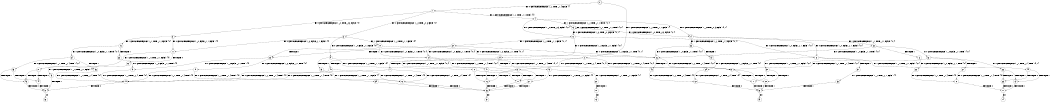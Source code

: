 digraph BCG {
size = "7, 10.5";
center = TRUE;
node [shape = circle];
0 [peripheries = 2];
0 -> 1 [label = "EX !0 !ATOMIC_EXCH_BRANCH (1, +1, TRUE, +1, 4, FALSE) !{}"];
0 -> 2 [label = "EX !1 !ATOMIC_EXCH_BRANCH (1, +1, TRUE, +1, 1, FALSE) !{}"];
1 -> 3 [label = "EX !0 !ATOMIC_EXCH_BRANCH (1, +0, TRUE, +0, 3, FALSE) !{0}"];
1 -> 4 [label = "EX !1 !ATOMIC_EXCH_BRANCH (1, +1, TRUE, +1, 1, TRUE) !{0}"];
1 -> 5 [label = "EX !0 !ATOMIC_EXCH_BRANCH (1, +0, TRUE, +0, 3, FALSE) !{0}"];
2 -> 6 [label = "EX !0 !ATOMIC_EXCH_BRANCH (1, +1, TRUE, +1, 4, TRUE) !{0, 1}"];
2 -> 7 [label = "TERMINATE !1"];
2 -> 8 [label = "EX !0 !ATOMIC_EXCH_BRANCH (1, +1, TRUE, +1, 4, TRUE) !{0, 1}"];
3 -> 9 [label = "EX !0 !ATOMIC_EXCH_BRANCH (1, +0, FALSE, +1, 1, FALSE) !{0}"];
3 -> 10 [label = "EX !1 !ATOMIC_EXCH_BRANCH (1, +1, TRUE, +1, 1, FALSE) !{0}"];
3 -> 11 [label = "EX !0 !ATOMIC_EXCH_BRANCH (1, +0, FALSE, +1, 1, FALSE) !{0}"];
4 -> 12 [label = "EX !0 !ATOMIC_EXCH_BRANCH (1, +0, TRUE, +0, 3, FALSE) !{0, 1}"];
4 -> 13 [label = "EX !1 !ATOMIC_EXCH_BRANCH (1, +1, TRUE, +1, 1, TRUE) !{0, 1}"];
4 -> 14 [label = "EX !0 !ATOMIC_EXCH_BRANCH (1, +0, TRUE, +0, 3, FALSE) !{0, 1}"];
5 -> 15 [label = "EX !1 !ATOMIC_EXCH_BRANCH (1, +1, TRUE, +1, 1, FALSE) !{0}"];
5 -> 11 [label = "EX !0 !ATOMIC_EXCH_BRANCH (1, +0, FALSE, +1, 1, FALSE) !{0}"];
6 -> 16 [label = "TERMINATE !0"];
6 -> 17 [label = "TERMINATE !1"];
7 -> 18 [label = "EX !0 !ATOMIC_EXCH_BRANCH (1, +1, TRUE, +1, 4, TRUE) !{0}"];
7 -> 19 [label = "EX !0 !ATOMIC_EXCH_BRANCH (1, +1, TRUE, +1, 4, TRUE) !{0}"];
8 -> 20 [label = "TERMINATE !0"];
8 -> 21 [label = "TERMINATE !1"];
9 -> 22 [label = "EX !1 !ATOMIC_EXCH_BRANCH (1, +1, TRUE, +1, 1, FALSE) !{0}"];
9 -> 23 [label = "TERMINATE !0"];
10 -> 24 [label = "EX !0 !ATOMIC_EXCH_BRANCH (1, +0, FALSE, +1, 1, TRUE) !{0, 1}"];
10 -> 25 [label = "TERMINATE !1"];
10 -> 26 [label = "EX !0 !ATOMIC_EXCH_BRANCH (1, +0, FALSE, +1, 1, TRUE) !{0, 1}"];
11 -> 27 [label = "EX !1 !ATOMIC_EXCH_BRANCH (1, +1, TRUE, +1, 1, FALSE) !{0}"];
11 -> 28 [label = "TERMINATE !0"];
12 -> 29 [label = "EX !0 !ATOMIC_EXCH_BRANCH (1, +0, FALSE, +1, 1, FALSE) !{0, 1}"];
12 -> 30 [label = "EX !1 !ATOMIC_EXCH_BRANCH (1, +1, TRUE, +1, 1, FALSE) !{0, 1}"];
12 -> 31 [label = "EX !0 !ATOMIC_EXCH_BRANCH (1, +0, FALSE, +1, 1, FALSE) !{0, 1}"];
13 -> 12 [label = "EX !0 !ATOMIC_EXCH_BRANCH (1, +0, TRUE, +0, 3, FALSE) !{0, 1}"];
13 -> 13 [label = "EX !1 !ATOMIC_EXCH_BRANCH (1, +1, TRUE, +1, 1, TRUE) !{0, 1}"];
13 -> 14 [label = "EX !0 !ATOMIC_EXCH_BRANCH (1, +0, TRUE, +0, 3, FALSE) !{0, 1}"];
14 -> 32 [label = "EX !1 !ATOMIC_EXCH_BRANCH (1, +1, TRUE, +1, 1, FALSE) !{0, 1}"];
14 -> 31 [label = "EX !0 !ATOMIC_EXCH_BRANCH (1, +0, FALSE, +1, 1, FALSE) !{0, 1}"];
14 -> 33 [label = "EX !1 !ATOMIC_EXCH_BRANCH (1, +1, TRUE, +1, 1, FALSE) !{0, 1}"];
15 -> 34 [label = "EX !0 !ATOMIC_EXCH_BRANCH (1, +0, FALSE, +1, 1, TRUE) !{0, 1}"];
15 -> 35 [label = "TERMINATE !1"];
16 -> 36 [label = "TERMINATE !1"];
17 -> 36 [label = "TERMINATE !0"];
18 -> 36 [label = "TERMINATE !0"];
19 -> 37 [label = "TERMINATE !0"];
20 -> 38 [label = "TERMINATE !1"];
21 -> 38 [label = "TERMINATE !0"];
22 -> 16 [label = "TERMINATE !0"];
22 -> 17 [label = "TERMINATE !1"];
23 -> 39 [label = "EX !1 !ATOMIC_EXCH_BRANCH (1, +1, TRUE, +1, 1, FALSE) !{}"];
24 -> 6 [label = "EX !0 !ATOMIC_EXCH_BRANCH (1, +1, TRUE, +1, 4, TRUE) !{0, 1}"];
24 -> 40 [label = "TERMINATE !1"];
24 -> 8 [label = "EX !0 !ATOMIC_EXCH_BRANCH (1, +1, TRUE, +1, 4, TRUE) !{0, 1}"];
25 -> 41 [label = "EX !0 !ATOMIC_EXCH_BRANCH (1, +0, FALSE, +1, 1, TRUE) !{0}"];
25 -> 42 [label = "EX !0 !ATOMIC_EXCH_BRANCH (1, +0, FALSE, +1, 1, TRUE) !{0}"];
26 -> 8 [label = "EX !0 !ATOMIC_EXCH_BRANCH (1, +1, TRUE, +1, 4, TRUE) !{0, 1}"];
26 -> 43 [label = "TERMINATE !1"];
27 -> 44 [label = "TERMINATE !0"];
27 -> 45 [label = "TERMINATE !1"];
28 -> 46 [label = "EX !1 !ATOMIC_EXCH_BRANCH (1, +1, TRUE, +1, 1, FALSE) !{}"];
29 -> 47 [label = "EX !1 !ATOMIC_EXCH_BRANCH (1, +1, TRUE, +1, 1, FALSE) !{0, 1}"];
29 -> 48 [label = "TERMINATE !0"];
30 -> 24 [label = "EX !0 !ATOMIC_EXCH_BRANCH (1, +0, FALSE, +1, 1, TRUE) !{0, 1}"];
30 -> 25 [label = "TERMINATE !1"];
30 -> 26 [label = "EX !0 !ATOMIC_EXCH_BRANCH (1, +0, FALSE, +1, 1, TRUE) !{0, 1}"];
31 -> 49 [label = "EX !1 !ATOMIC_EXCH_BRANCH (1, +1, TRUE, +1, 1, FALSE) !{0, 1}"];
31 -> 50 [label = "EX !1 !ATOMIC_EXCH_BRANCH (1, +1, TRUE, +1, 1, FALSE) !{0, 1}"];
31 -> 51 [label = "TERMINATE !0"];
32 -> 52 [label = "EX !0 !ATOMIC_EXCH_BRANCH (1, +0, FALSE, +1, 1, TRUE) !{0, 1}"];
32 -> 53 [label = "TERMINATE !1"];
32 -> 26 [label = "EX !0 !ATOMIC_EXCH_BRANCH (1, +0, FALSE, +1, 1, TRUE) !{0, 1}"];
33 -> 26 [label = "EX !0 !ATOMIC_EXCH_BRANCH (1, +0, FALSE, +1, 1, TRUE) !{0, 1}"];
33 -> 54 [label = "TERMINATE !1"];
34 -> 55 [label = "EX !0 !ATOMIC_EXCH_BRANCH (1, +1, TRUE, +1, 4, TRUE) !{0, 1}"];
34 -> 56 [label = "TERMINATE !1"];
35 -> 42 [label = "EX !0 !ATOMIC_EXCH_BRANCH (1, +0, FALSE, +1, 1, TRUE) !{0}"];
36 -> 57 [label = "exit"];
37 -> 58 [label = "exit"];
38 -> 59 [label = "exit"];
39 -> 36 [label = "TERMINATE !1"];
40 -> 18 [label = "EX !0 !ATOMIC_EXCH_BRANCH (1, +1, TRUE, +1, 4, TRUE) !{0}"];
40 -> 19 [label = "EX !0 !ATOMIC_EXCH_BRANCH (1, +1, TRUE, +1, 4, TRUE) !{0}"];
41 -> 18 [label = "EX !0 !ATOMIC_EXCH_BRANCH (1, +1, TRUE, +1, 4, TRUE) !{0}"];
41 -> 19 [label = "EX !0 !ATOMIC_EXCH_BRANCH (1, +1, TRUE, +1, 4, TRUE) !{0}"];
42 -> 19 [label = "EX !0 !ATOMIC_EXCH_BRANCH (1, +1, TRUE, +1, 4, TRUE) !{0}"];
43 -> 60 [label = "EX !0 !ATOMIC_EXCH_BRANCH (1, +1, TRUE, +1, 4, TRUE) !{0}"];
44 -> 37 [label = "TERMINATE !1"];
45 -> 37 [label = "TERMINATE !0"];
46 -> 37 [label = "TERMINATE !1"];
47 -> 16 [label = "TERMINATE !0"];
47 -> 17 [label = "TERMINATE !1"];
48 -> 61 [label = "EX !1 !ATOMIC_EXCH_BRANCH (1, +1, TRUE, +1, 1, FALSE) !{1}"];
48 -> 62 [label = "EX !1 !ATOMIC_EXCH_BRANCH (1, +1, TRUE, +1, 1, FALSE) !{1}"];
49 -> 63 [label = "TERMINATE !0"];
49 -> 64 [label = "TERMINATE !1"];
50 -> 20 [label = "TERMINATE !0"];
50 -> 21 [label = "TERMINATE !1"];
51 -> 65 [label = "EX !1 !ATOMIC_EXCH_BRANCH (1, +1, TRUE, +1, 1, FALSE) !{1}"];
52 -> 66 [label = "EX !0 !ATOMIC_EXCH_BRANCH (1, +1, TRUE, +1, 4, TRUE) !{0, 1}"];
52 -> 67 [label = "TERMINATE !1"];
52 -> 8 [label = "EX !0 !ATOMIC_EXCH_BRANCH (1, +1, TRUE, +1, 4, TRUE) !{0, 1}"];
53 -> 68 [label = "EX !0 !ATOMIC_EXCH_BRANCH (1, +0, FALSE, +1, 1, TRUE) !{0}"];
54 -> 69 [label = "EX !0 !ATOMIC_EXCH_BRANCH (1, +0, FALSE, +1, 1, TRUE) !{0}"];
55 -> 44 [label = "TERMINATE !0"];
55 -> 45 [label = "TERMINATE !1"];
56 -> 19 [label = "EX !0 !ATOMIC_EXCH_BRANCH (1, +1, TRUE, +1, 4, TRUE) !{0}"];
60 -> 38 [label = "TERMINATE !0"];
61 -> 36 [label = "TERMINATE !1"];
62 -> 70 [label = "TERMINATE !1"];
63 -> 71 [label = "TERMINATE !1"];
64 -> 71 [label = "TERMINATE !0"];
65 -> 38 [label = "TERMINATE !1"];
66 -> 63 [label = "TERMINATE !0"];
66 -> 64 [label = "TERMINATE !1"];
67 -> 72 [label = "EX !0 !ATOMIC_EXCH_BRANCH (1, +1, TRUE, +1, 4, TRUE) !{0}"];
68 -> 72 [label = "EX !0 !ATOMIC_EXCH_BRANCH (1, +1, TRUE, +1, 4, TRUE) !{0}"];
69 -> 60 [label = "EX !0 !ATOMIC_EXCH_BRANCH (1, +1, TRUE, +1, 4, TRUE) !{0}"];
70 -> 73 [label = "exit"];
71 -> 74 [label = "exit"];
72 -> 71 [label = "TERMINATE !0"];
}
